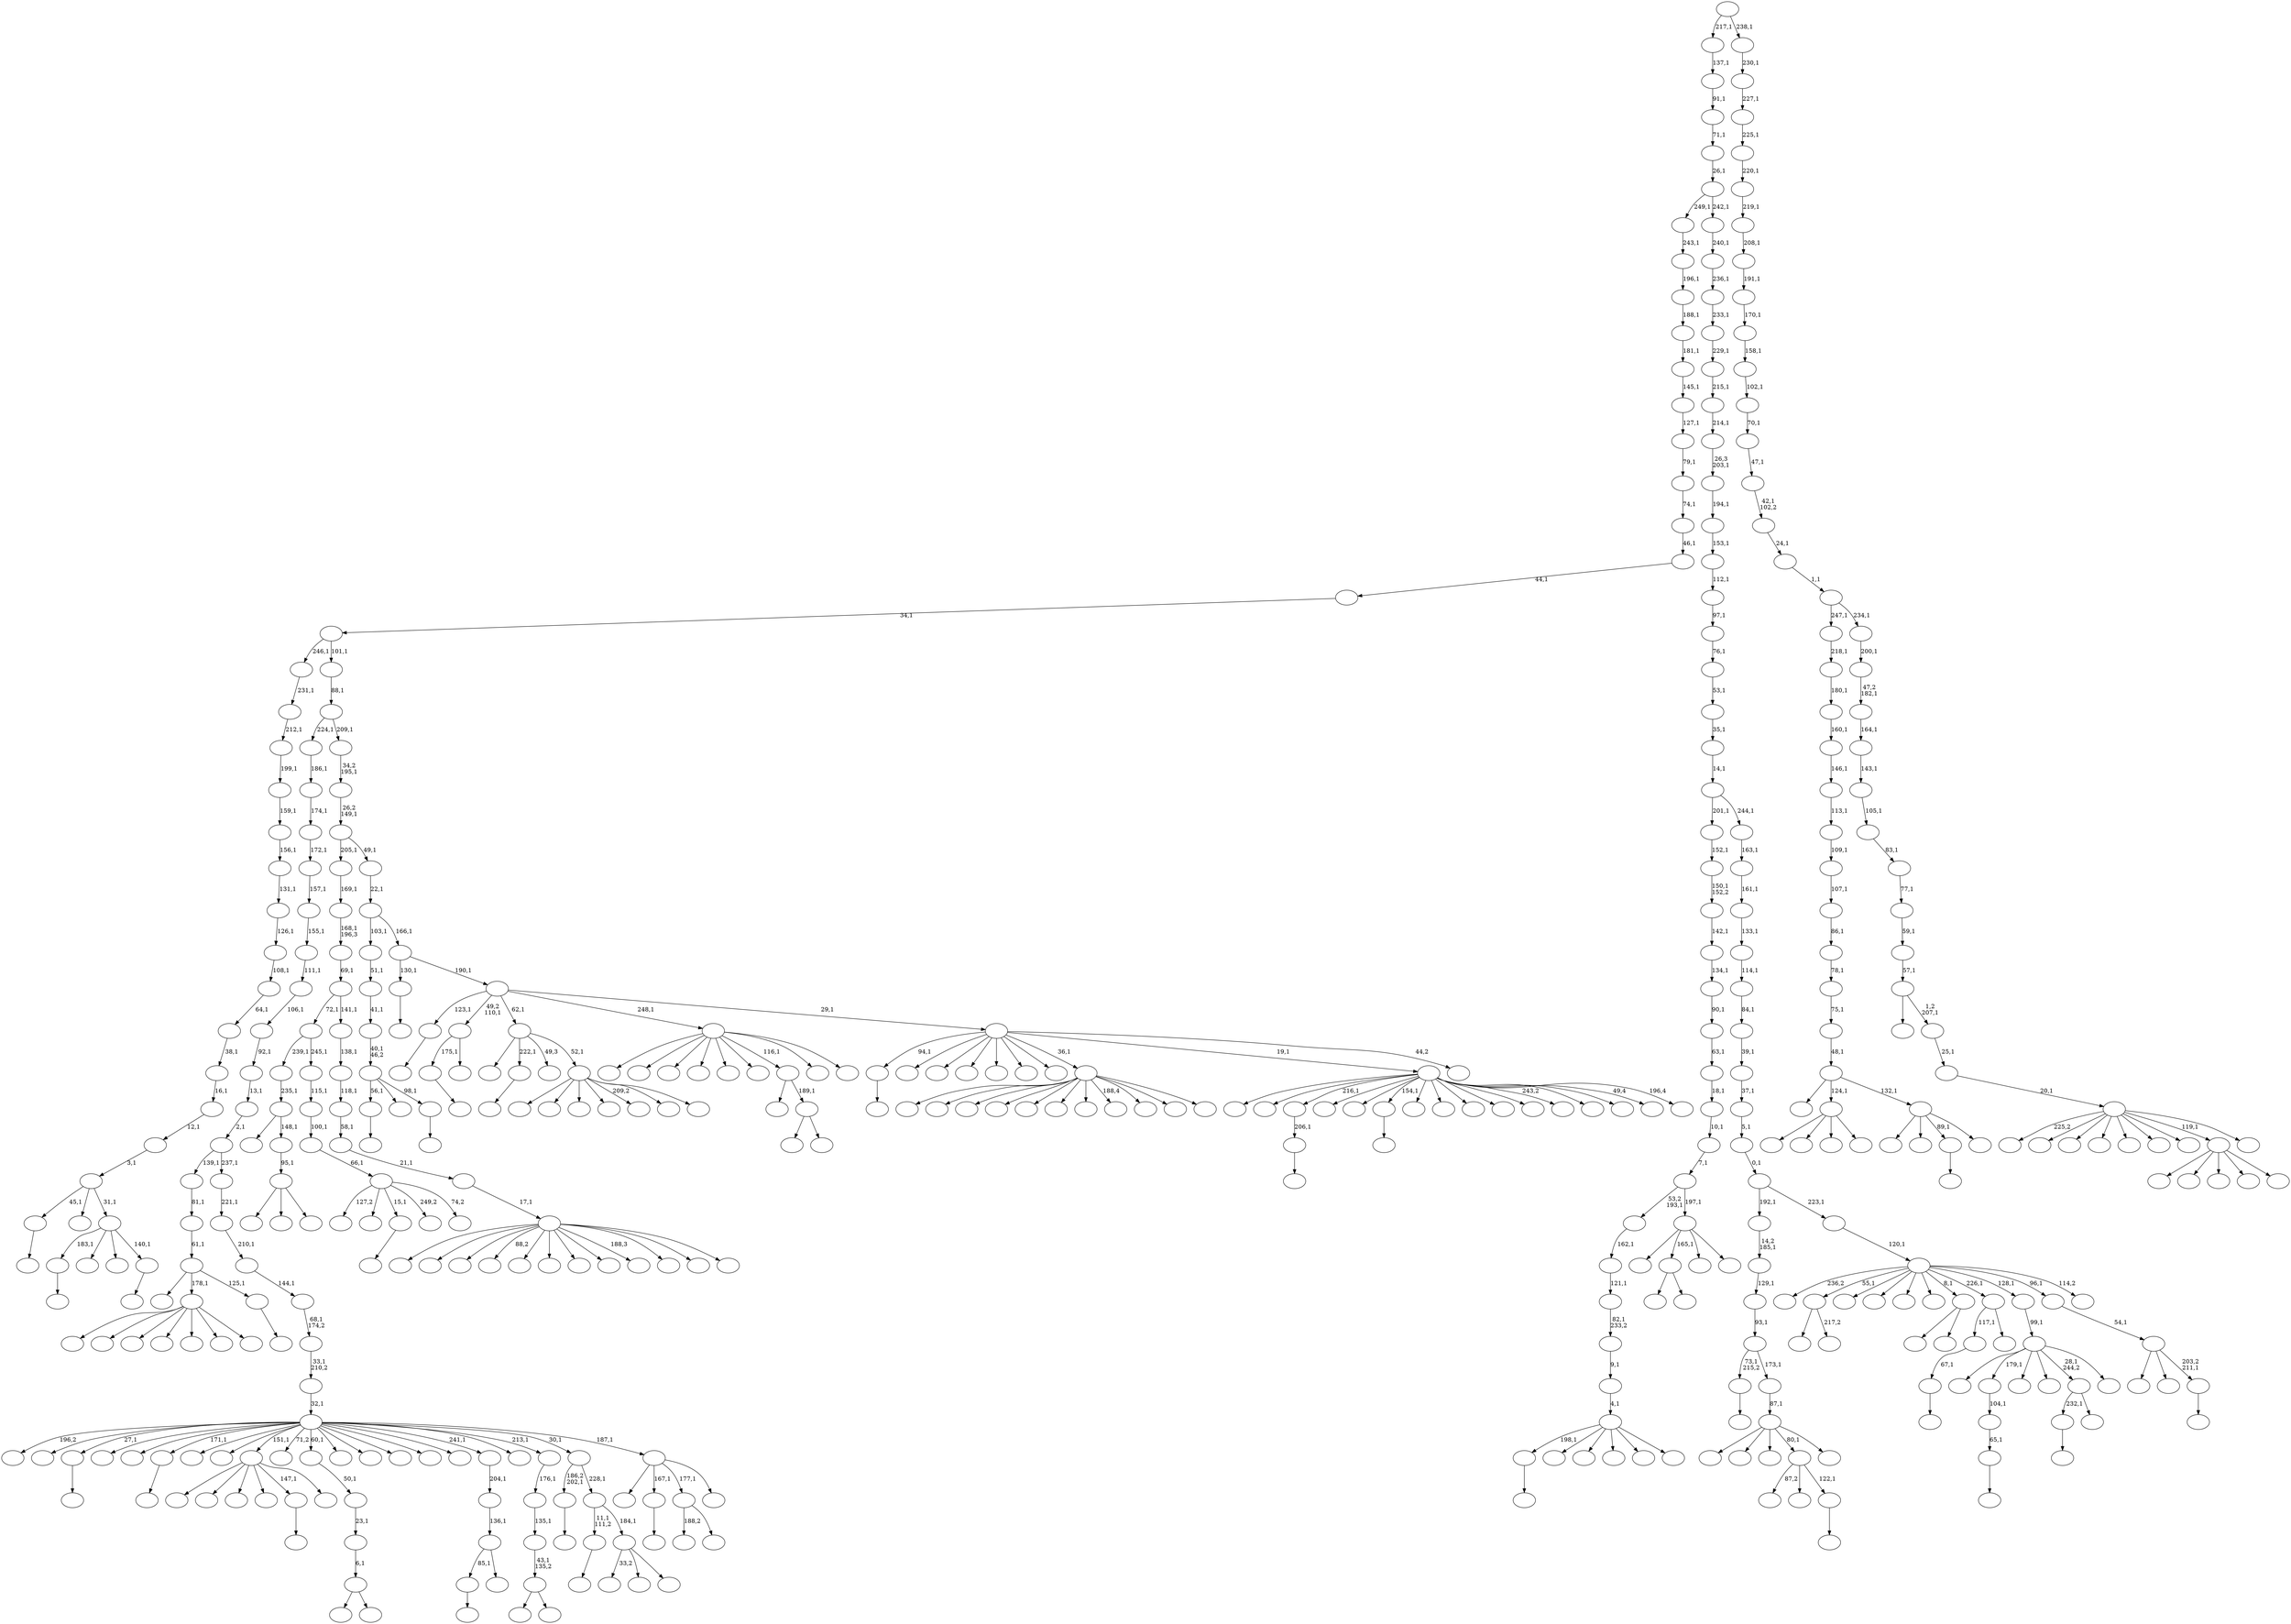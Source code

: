 digraph T {
	450 [label=""]
	449 [label=""]
	448 [label=""]
	447 [label=""]
	446 [label=""]
	445 [label=""]
	444 [label=""]
	443 [label=""]
	442 [label=""]
	441 [label=""]
	440 [label=""]
	439 [label=""]
	438 [label=""]
	437 [label=""]
	436 [label=""]
	435 [label=""]
	434 [label=""]
	433 [label=""]
	432 [label=""]
	431 [label=""]
	430 [label=""]
	429 [label=""]
	428 [label=""]
	427 [label=""]
	426 [label=""]
	425 [label=""]
	424 [label=""]
	423 [label=""]
	422 [label=""]
	421 [label=""]
	420 [label=""]
	419 [label=""]
	418 [label=""]
	417 [label=""]
	416 [label=""]
	415 [label=""]
	414 [label=""]
	413 [label=""]
	412 [label=""]
	411 [label=""]
	410 [label=""]
	409 [label=""]
	408 [label=""]
	407 [label=""]
	406 [label=""]
	405 [label=""]
	404 [label=""]
	403 [label=""]
	402 [label=""]
	401 [label=""]
	400 [label=""]
	399 [label=""]
	398 [label=""]
	397 [label=""]
	396 [label=""]
	395 [label=""]
	394 [label=""]
	393 [label=""]
	392 [label=""]
	391 [label=""]
	390 [label=""]
	389 [label=""]
	388 [label=""]
	387 [label=""]
	386 [label=""]
	385 [label=""]
	384 [label=""]
	383 [label=""]
	382 [label=""]
	381 [label=""]
	380 [label=""]
	379 [label=""]
	378 [label=""]
	377 [label=""]
	376 [label=""]
	375 [label=""]
	374 [label=""]
	373 [label=""]
	372 [label=""]
	371 [label=""]
	370 [label=""]
	369 [label=""]
	368 [label=""]
	367 [label=""]
	366 [label=""]
	365 [label=""]
	364 [label=""]
	363 [label=""]
	362 [label=""]
	361 [label=""]
	360 [label=""]
	359 [label=""]
	358 [label=""]
	357 [label=""]
	356 [label=""]
	355 [label=""]
	354 [label=""]
	353 [label=""]
	352 [label=""]
	351 [label=""]
	350 [label=""]
	349 [label=""]
	348 [label=""]
	347 [label=""]
	346 [label=""]
	345 [label=""]
	344 [label=""]
	343 [label=""]
	342 [label=""]
	341 [label=""]
	340 [label=""]
	339 [label=""]
	338 [label=""]
	337 [label=""]
	336 [label=""]
	335 [label=""]
	334 [label=""]
	333 [label=""]
	332 [label=""]
	331 [label=""]
	330 [label=""]
	329 [label=""]
	328 [label=""]
	327 [label=""]
	326 [label=""]
	325 [label=""]
	324 [label=""]
	323 [label=""]
	322 [label=""]
	321 [label=""]
	320 [label=""]
	319 [label=""]
	318 [label=""]
	317 [label=""]
	316 [label=""]
	315 [label=""]
	314 [label=""]
	313 [label=""]
	312 [label=""]
	311 [label=""]
	310 [label=""]
	309 [label=""]
	308 [label=""]
	307 [label=""]
	306 [label=""]
	305 [label=""]
	304 [label=""]
	303 [label=""]
	302 [label=""]
	301 [label=""]
	300 [label=""]
	299 [label=""]
	298 [label=""]
	297 [label=""]
	296 [label=""]
	295 [label=""]
	294 [label=""]
	293 [label=""]
	292 [label=""]
	291 [label=""]
	290 [label=""]
	289 [label=""]
	288 [label=""]
	287 [label=""]
	286 [label=""]
	285 [label=""]
	284 [label=""]
	283 [label=""]
	282 [label=""]
	281 [label=""]
	280 [label=""]
	279 [label=""]
	278 [label=""]
	277 [label=""]
	276 [label=""]
	275 [label=""]
	274 [label=""]
	273 [label=""]
	272 [label=""]
	271 [label=""]
	270 [label=""]
	269 [label=""]
	268 [label=""]
	267 [label=""]
	266 [label=""]
	265 [label=""]
	264 [label=""]
	263 [label=""]
	262 [label=""]
	261 [label=""]
	260 [label=""]
	259 [label=""]
	258 [label=""]
	257 [label=""]
	256 [label=""]
	255 [label=""]
	254 [label=""]
	253 [label=""]
	252 [label=""]
	251 [label=""]
	250 [label=""]
	249 [label=""]
	248 [label=""]
	247 [label=""]
	246 [label=""]
	245 [label=""]
	244 [label=""]
	243 [label=""]
	242 [label=""]
	241 [label=""]
	240 [label=""]
	239 [label=""]
	238 [label=""]
	237 [label=""]
	236 [label=""]
	235 [label=""]
	234 [label=""]
	233 [label=""]
	232 [label=""]
	231 [label=""]
	230 [label=""]
	229 [label=""]
	228 [label=""]
	227 [label=""]
	226 [label=""]
	225 [label=""]
	224 [label=""]
	223 [label=""]
	222 [label=""]
	221 [label=""]
	220 [label=""]
	219 [label=""]
	218 [label=""]
	217 [label=""]
	216 [label=""]
	215 [label=""]
	214 [label=""]
	213 [label=""]
	212 [label=""]
	211 [label=""]
	210 [label=""]
	209 [label=""]
	208 [label=""]
	207 [label=""]
	206 [label=""]
	205 [label=""]
	204 [label=""]
	203 [label=""]
	202 [label=""]
	201 [label=""]
	200 [label=""]
	199 [label=""]
	198 [label=""]
	197 [label=""]
	196 [label=""]
	195 [label=""]
	194 [label=""]
	193 [label=""]
	192 [label=""]
	191 [label=""]
	190 [label=""]
	189 [label=""]
	188 [label=""]
	187 [label=""]
	186 [label=""]
	185 [label=""]
	184 [label=""]
	183 [label=""]
	182 [label=""]
	181 [label=""]
	180 [label=""]
	179 [label=""]
	178 [label=""]
	177 [label=""]
	176 [label=""]
	175 [label=""]
	174 [label=""]
	173 [label=""]
	172 [label=""]
	171 [label=""]
	170 [label=""]
	169 [label=""]
	168 [label=""]
	167 [label=""]
	166 [label=""]
	165 [label=""]
	164 [label=""]
	163 [label=""]
	162 [label=""]
	161 [label=""]
	160 [label=""]
	159 [label=""]
	158 [label=""]
	157 [label=""]
	156 [label=""]
	155 [label=""]
	154 [label=""]
	153 [label=""]
	152 [label=""]
	151 [label=""]
	150 [label=""]
	149 [label=""]
	148 [label=""]
	147 [label=""]
	146 [label=""]
	145 [label=""]
	144 [label=""]
	143 [label=""]
	142 [label=""]
	141 [label=""]
	140 [label=""]
	139 [label=""]
	138 [label=""]
	137 [label=""]
	136 [label=""]
	135 [label=""]
	134 [label=""]
	133 [label=""]
	132 [label=""]
	131 [label=""]
	130 [label=""]
	129 [label=""]
	128 [label=""]
	127 [label=""]
	126 [label=""]
	125 [label=""]
	124 [label=""]
	123 [label=""]
	122 [label=""]
	121 [label=""]
	120 [label=""]
	119 [label=""]
	118 [label=""]
	117 [label=""]
	116 [label=""]
	115 [label=""]
	114 [label=""]
	113 [label=""]
	112 [label=""]
	111 [label=""]
	110 [label=""]
	109 [label=""]
	108 [label=""]
	107 [label=""]
	106 [label=""]
	105 [label=""]
	104 [label=""]
	103 [label=""]
	102 [label=""]
	101 [label=""]
	100 [label=""]
	99 [label=""]
	98 [label=""]
	97 [label=""]
	96 [label=""]
	95 [label=""]
	94 [label=""]
	93 [label=""]
	92 [label=""]
	91 [label=""]
	90 [label=""]
	89 [label=""]
	88 [label=""]
	87 [label=""]
	86 [label=""]
	85 [label=""]
	84 [label=""]
	83 [label=""]
	82 [label=""]
	81 [label=""]
	80 [label=""]
	79 [label=""]
	78 [label=""]
	77 [label=""]
	76 [label=""]
	75 [label=""]
	74 [label=""]
	73 [label=""]
	72 [label=""]
	71 [label=""]
	70 [label=""]
	69 [label=""]
	68 [label=""]
	67 [label=""]
	66 [label=""]
	65 [label=""]
	64 [label=""]
	63 [label=""]
	62 [label=""]
	61 [label=""]
	60 [label=""]
	59 [label=""]
	58 [label=""]
	57 [label=""]
	56 [label=""]
	55 [label=""]
	54 [label=""]
	53 [label=""]
	52 [label=""]
	51 [label=""]
	50 [label=""]
	49 [label=""]
	48 [label=""]
	47 [label=""]
	46 [label=""]
	45 [label=""]
	44 [label=""]
	43 [label=""]
	42 [label=""]
	41 [label=""]
	40 [label=""]
	39 [label=""]
	38 [label=""]
	37 [label=""]
	36 [label=""]
	35 [label=""]
	34 [label=""]
	33 [label=""]
	32 [label=""]
	31 [label=""]
	30 [label=""]
	29 [label=""]
	28 [label=""]
	27 [label=""]
	26 [label=""]
	25 [label=""]
	24 [label=""]
	23 [label=""]
	22 [label=""]
	21 [label=""]
	20 [label=""]
	19 [label=""]
	18 [label=""]
	17 [label=""]
	16 [label=""]
	15 [label=""]
	14 [label=""]
	13 [label=""]
	12 [label=""]
	11 [label=""]
	10 [label=""]
	9 [label=""]
	8 [label=""]
	7 [label=""]
	6 [label=""]
	5 [label=""]
	4 [label=""]
	3 [label=""]
	2 [label=""]
	1 [label=""]
	0 [label=""]
	449 -> 450 [label=""]
	445 -> 446 [label=""]
	442 -> 443 [label=""]
	440 -> 441 [label=""]
	425 -> 426 [label=""]
	420 -> 421 [label=""]
	417 -> 418 [label=""]
	416 -> 417 [label="65,1"]
	415 -> 416 [label="104,1"]
	412 -> 413 [label=""]
	407 -> 408 [label=""]
	406 -> 407 [label="206,1"]
	397 -> 398 [label=""]
	396 -> 420 [label="56,1"]
	396 -> 401 [label=""]
	396 -> 397 [label="98,1"]
	395 -> 396 [label="40,1\n46,2"]
	394 -> 395 [label="41,1"]
	393 -> 394 [label="51,1"]
	385 -> 386 [label=""]
	378 -> 379 [label=""]
	375 -> 392 [label=""]
	375 -> 376 [label="217,2"]
	368 -> 369 [label=""]
	363 -> 364 [label=""]
	357 -> 358 [label=""]
	339 -> 340 [label=""]
	335 -> 336 [label=""]
	320 -> 321 [label=""]
	317 -> 359 [label=""]
	317 -> 318 [label=""]
	311 -> 312 [label=""]
	306 -> 436 [label=""]
	306 -> 381 [label=""]
	306 -> 341 [label=""]
	306 -> 334 [label=""]
	306 -> 311 [label="147,1"]
	306 -> 307 [label=""]
	302 -> 303 [label=""]
	297 -> 298 [label=""]
	295 -> 423 [label=""]
	295 -> 296 [label=""]
	294 -> 295 [label="6,1"]
	293 -> 294 [label="23,1"]
	292 -> 293 [label="50,1"]
	287 -> 288 [label=""]
	285 -> 428 [label=""]
	285 -> 399 [label=""]
	285 -> 286 [label=""]
	284 -> 285 [label="95,1"]
	283 -> 329 [label=""]
	283 -> 284 [label="148,1"]
	282 -> 283 [label="235,1"]
	280 -> 281 [label=""]
	279 -> 280 [label="67,1"]
	277 -> 371 [label=""]
	277 -> 278 [label=""]
	276 -> 433 [label=""]
	276 -> 277 [label="189,1"]
	270 -> 363 [label="232,1"]
	270 -> 271 [label=""]
	260 -> 404 [label=""]
	260 -> 374 [label=""]
	260 -> 331 [label=""]
	260 -> 322 [label=""]
	260 -> 313 [label=""]
	260 -> 304 [label=""]
	260 -> 301 [label=""]
	260 -> 299 [label="188,4"]
	260 -> 289 [label=""]
	260 -> 262 [label=""]
	260 -> 261 [label=""]
	250 -> 320 [label="175,1"]
	250 -> 251 [label=""]
	248 -> 249 [label=""]
	244 -> 332 [label="127,2"]
	244 -> 330 [label=""]
	244 -> 302 [label="15,1"]
	244 -> 269 [label="249,2"]
	244 -> 245 [label="74,2"]
	243 -> 244 [label="66,1"]
	242 -> 243 [label="100,1"]
	241 -> 242 [label="115,1"]
	240 -> 282 [label="239,1"]
	240 -> 241 [label="245,1"]
	238 -> 412 [label="85,1"]
	238 -> 239 [label=""]
	237 -> 238 [label="136,1"]
	236 -> 237 [label="204,1"]
	233 -> 234 [label=""]
	232 -> 411 [label="87,2"]
	232 -> 373 [label=""]
	232 -> 233 [label="122,1"]
	230 -> 355 [label=""]
	230 -> 231 [label=""]
	226 -> 354 [label="188,2"]
	226 -> 227 [label=""]
	224 -> 445 [label="198,1"]
	224 -> 387 [label=""]
	224 -> 353 [label=""]
	224 -> 352 [label=""]
	224 -> 259 [label=""]
	224 -> 225 [label=""]
	223 -> 224 [label="4,1"]
	222 -> 223 [label="9,1"]
	221 -> 222 [label="82,1\n233,2"]
	220 -> 221 [label="121,1"]
	219 -> 220 [label="162,1"]
	217 -> 427 [label=""]
	217 -> 405 [label=""]
	217 -> 391 [label=""]
	217 -> 338 [label=""]
	217 -> 264 [label=""]
	217 -> 229 [label=""]
	217 -> 218 [label=""]
	209 -> 348 [label=""]
	209 -> 266 [label=""]
	209 -> 214 [label=""]
	209 -> 210 [label=""]
	205 -> 206 [label=""]
	204 -> 357 [label="183,1"]
	204 -> 333 [label=""]
	204 -> 253 [label=""]
	204 -> 205 [label="140,1"]
	203 -> 449 [label="45,1"]
	203 -> 267 [label=""]
	203 -> 204 [label="31,1"]
	202 -> 203 [label="3,1"]
	201 -> 202 [label="12,1"]
	200 -> 201 [label="16,1"]
	199 -> 200 [label="38,1"]
	198 -> 199 [label="64,1"]
	197 -> 198 [label="108,1"]
	196 -> 197 [label="126,1"]
	195 -> 196 [label="131,1"]
	194 -> 195 [label="156,1"]
	193 -> 194 [label="159,1"]
	192 -> 193 [label="199,1"]
	191 -> 192 [label="212,1"]
	190 -> 191 [label="231,1"]
	188 -> 437 [label=""]
	188 -> 347 [label=""]
	188 -> 305 [label=""]
	188 -> 232 [label="80,1"]
	188 -> 189 [label=""]
	187 -> 188 [label="87,1"]
	186 -> 368 [label="73,1\n215,2"]
	186 -> 187 [label="173,1"]
	185 -> 186 [label="93,1"]
	184 -> 185 [label="129,1"]
	183 -> 184 [label="14,2\n185,1"]
	181 -> 410 [label=""]
	181 -> 317 [label="165,1"]
	181 -> 272 [label=""]
	181 -> 182 [label=""]
	180 -> 219 [label="53,2\n193,1"]
	180 -> 181 [label="197,1"]
	179 -> 180 [label="7,1"]
	178 -> 179 [label="10,1"]
	177 -> 178 [label="18,1"]
	176 -> 177 [label="63,1"]
	175 -> 176 [label="90,1"]
	174 -> 175 [label="134,1"]
	173 -> 174 [label="142,1"]
	172 -> 173 [label="150,1\n152,2"]
	171 -> 172 [label="152,1"]
	169 -> 170 [label=""]
	168 -> 372 [label=""]
	168 -> 217 [label="178,1"]
	168 -> 169 [label="125,1"]
	167 -> 168 [label="61,1"]
	166 -> 167 [label="81,1"]
	164 -> 165 [label=""]
	161 -> 431 [label=""]
	161 -> 409 [label=""]
	161 -> 406 [label="216,1"]
	161 -> 403 [label=""]
	161 -> 389 [label=""]
	161 -> 385 [label="154,1"]
	161 -> 383 [label=""]
	161 -> 380 [label=""]
	161 -> 362 [label=""]
	161 -> 356 [label=""]
	161 -> 350 [label=""]
	161 -> 323 [label="243,2"]
	161 -> 258 [label=""]
	161 -> 235 [label=""]
	161 -> 211 [label="49,4"]
	161 -> 162 [label="196,4"]
	159 -> 308 [label=""]
	159 -> 160 [label=""]
	158 -> 159 [label="43,1\n135,2"]
	157 -> 158 [label="135,1"]
	156 -> 157 [label="176,1"]
	152 -> 279 [label="117,1"]
	152 -> 153 [label=""]
	150 -> 419 [label=""]
	150 -> 415 [label="179,1"]
	150 -> 328 [label=""]
	150 -> 309 [label=""]
	150 -> 270 [label="28,1\n244,2"]
	150 -> 151 [label=""]
	149 -> 150 [label="99,1"]
	147 -> 424 [label=""]
	147 -> 414 [label=""]
	147 -> 367 [label=""]
	147 -> 349 [label="88,2"]
	147 -> 346 [label=""]
	147 -> 344 [label=""]
	147 -> 315 [label=""]
	147 -> 290 [label=""]
	147 -> 274 [label="188,3"]
	147 -> 256 [label=""]
	147 -> 213 [label=""]
	147 -> 148 [label=""]
	146 -> 147 [label="17,1"]
	145 -> 146 [label="21,1"]
	144 -> 145 [label="58,1"]
	143 -> 144 [label="118,1"]
	142 -> 143 [label="138,1"]
	141 -> 240 [label="72,1"]
	141 -> 142 [label="141,1"]
	140 -> 141 [label="69,1"]
	139 -> 140 [label="168,1\n196,3"]
	138 -> 139 [label="169,1"]
	136 -> 327 [label="33,2"]
	136 -> 291 [label=""]
	136 -> 137 [label=""]
	135 -> 164 [label="11,1\n111,2"]
	135 -> 136 [label="184,1"]
	134 -> 248 [label="186,2\n202,1"]
	134 -> 135 [label="228,1"]
	132 -> 390 [label=""]
	132 -> 365 [label=""]
	132 -> 339 [label="89,1"]
	132 -> 133 [label=""]
	131 -> 429 [label=""]
	131 -> 209 [label="124,1"]
	131 -> 132 [label="132,1"]
	130 -> 131 [label="48,1"]
	129 -> 130 [label="75,1"]
	128 -> 129 [label="78,1"]
	127 -> 128 [label="86,1"]
	126 -> 127 [label="107,1"]
	125 -> 126 [label="109,1"]
	124 -> 125 [label="113,1"]
	123 -> 124 [label="146,1"]
	122 -> 123 [label="160,1"]
	121 -> 122 [label="180,1"]
	120 -> 121 [label="218,1"]
	118 -> 439 [label=""]
	118 -> 435 [label=""]
	118 -> 246 [label=""]
	118 -> 228 [label=""]
	118 -> 216 [label="209,2"]
	118 -> 215 [label=""]
	118 -> 119 [label=""]
	117 -> 422 [label=""]
	117 -> 378 [label="222,1"]
	117 -> 342 [label="49,3"]
	117 -> 118 [label="52,1"]
	115 -> 444 [label=""]
	115 -> 442 [label="167,1"]
	115 -> 226 [label="177,1"]
	115 -> 116 [label=""]
	114 -> 448 [label="196,2"]
	114 -> 447 [label=""]
	114 -> 440 [label="27,1"]
	114 -> 432 [label=""]
	114 -> 382 [label=""]
	114 -> 335 [label="171,1"]
	114 -> 326 [label=""]
	114 -> 319 [label=""]
	114 -> 306 [label="151,1"]
	114 -> 300 [label="71,2"]
	114 -> 292 [label="60,1"]
	114 -> 268 [label=""]
	114 -> 263 [label=""]
	114 -> 255 [label=""]
	114 -> 254 [label=""]
	114 -> 252 [label=""]
	114 -> 236 [label="241,1"]
	114 -> 163 [label=""]
	114 -> 156 [label="213,1"]
	114 -> 134 [label="30,1"]
	114 -> 115 [label="187,1"]
	113 -> 114 [label="32,1"]
	112 -> 113 [label="33,1\n210,2"]
	111 -> 112 [label="68,1\n174,2"]
	110 -> 111 [label="144,1"]
	109 -> 110 [label="210,1"]
	108 -> 109 [label="221,1"]
	107 -> 166 [label="139,1"]
	107 -> 108 [label="237,1"]
	106 -> 107 [label="2,1"]
	105 -> 106 [label="13,1"]
	104 -> 105 [label="92,1"]
	103 -> 104 [label="106,1"]
	102 -> 103 [label="111,1"]
	101 -> 102 [label="155,1"]
	100 -> 101 [label="157,1"]
	99 -> 100 [label="172,1"]
	98 -> 99 [label="174,1"]
	97 -> 98 [label="186,1"]
	95 -> 96 [label=""]
	94 -> 384 [label=""]
	94 -> 207 [label=""]
	94 -> 95 [label="203,2\n211,1"]
	93 -> 94 [label="54,1"]
	90 -> 438 [label=""]
	90 -> 434 [label=""]
	90 -> 430 [label=""]
	90 -> 366 [label=""]
	90 -> 351 [label=""]
	90 -> 316 [label=""]
	90 -> 276 [label="116,1"]
	90 -> 265 [label=""]
	90 -> 91 [label=""]
	88 -> 425 [label="94,1"]
	88 -> 388 [label=""]
	88 -> 343 [label=""]
	88 -> 325 [label=""]
	88 -> 314 [label=""]
	88 -> 310 [label=""]
	88 -> 275 [label=""]
	88 -> 260 [label="36,1"]
	88 -> 161 [label="19,1"]
	88 -> 89 [label="44,2"]
	87 -> 287 [label="123,1"]
	87 -> 250 [label="49,2\n110,1"]
	87 -> 117 [label="62,1"]
	87 -> 90 [label="248,1"]
	87 -> 88 [label="29,1"]
	86 -> 297 [label="130,1"]
	86 -> 87 [label="190,1"]
	85 -> 393 [label="103,1"]
	85 -> 86 [label="166,1"]
	84 -> 85 [label="22,1"]
	83 -> 138 [label="205,1"]
	83 -> 84 [label="49,1"]
	82 -> 83 [label="26,2\n149,1"]
	81 -> 82 [label="34,2\n195,1"]
	80 -> 97 [label="224,1"]
	80 -> 81 [label="209,1"]
	79 -> 80 [label="88,1"]
	78 -> 190 [label="246,1"]
	78 -> 79 [label="101,1"]
	77 -> 78 [label="34,1"]
	76 -> 77 [label="44,1"]
	75 -> 76 [label="46,1"]
	74 -> 75 [label="74,1"]
	73 -> 74 [label="79,1"]
	72 -> 73 [label="127,1"]
	71 -> 72 [label="145,1"]
	70 -> 71 [label="181,1"]
	69 -> 70 [label="188,1"]
	68 -> 69 [label="196,1"]
	67 -> 68 [label="243,1"]
	65 -> 377 [label=""]
	65 -> 324 [label=""]
	65 -> 273 [label=""]
	65 -> 154 [label=""]
	65 -> 66 [label=""]
	63 -> 400 [label="236,2"]
	63 -> 375 [label="55,1"]
	63 -> 370 [label=""]
	63 -> 337 [label=""]
	63 -> 257 [label=""]
	63 -> 247 [label=""]
	63 -> 230 [label="8,1"]
	63 -> 152 [label="226,1"]
	63 -> 149 [label="128,1"]
	63 -> 93 [label="96,1"]
	63 -> 64 [label="114,2"]
	62 -> 63 [label="120,1"]
	61 -> 183 [label="192,1"]
	61 -> 62 [label="223,1"]
	60 -> 61 [label="0,1"]
	59 -> 60 [label="5,1"]
	58 -> 59 [label="37,1"]
	57 -> 58 [label="39,1"]
	56 -> 57 [label="84,1"]
	55 -> 56 [label="114,1"]
	54 -> 55 [label="133,1"]
	53 -> 54 [label="161,1"]
	52 -> 53 [label="163,1"]
	51 -> 171 [label="201,1"]
	51 -> 52 [label="244,1"]
	50 -> 51 [label="14,1"]
	49 -> 50 [label="35,1"]
	48 -> 49 [label="53,1"]
	47 -> 48 [label="76,1"]
	46 -> 47 [label="97,1"]
	45 -> 46 [label="112,1"]
	44 -> 45 [label="153,1"]
	43 -> 44 [label="194,1"]
	42 -> 43 [label="26,3\n203,1"]
	41 -> 42 [label="214,1"]
	40 -> 41 [label="215,1"]
	39 -> 40 [label="229,1"]
	38 -> 39 [label="233,1"]
	37 -> 38 [label="236,1"]
	36 -> 37 [label="240,1"]
	35 -> 67 [label="249,1"]
	35 -> 36 [label="242,1"]
	34 -> 35 [label="26,1"]
	33 -> 34 [label="71,1"]
	32 -> 33 [label="91,1"]
	31 -> 32 [label="137,1"]
	29 -> 402 [label="225,2"]
	29 -> 361 [label=""]
	29 -> 360 [label=""]
	29 -> 345 [label=""]
	29 -> 208 [label=""]
	29 -> 155 [label=""]
	29 -> 92 [label=""]
	29 -> 65 [label="119,1"]
	29 -> 30 [label=""]
	28 -> 29 [label="20,1"]
	27 -> 28 [label="25,1"]
	26 -> 212 [label=""]
	26 -> 27 [label="1,2\n207,1"]
	25 -> 26 [label="57,1"]
	24 -> 25 [label="59,1"]
	23 -> 24 [label="77,1"]
	22 -> 23 [label="83,1"]
	21 -> 22 [label="105,1"]
	20 -> 21 [label="143,1"]
	19 -> 20 [label="164,1"]
	18 -> 19 [label="47,2\n182,1"]
	17 -> 18 [label="200,1"]
	16 -> 120 [label="247,1"]
	16 -> 17 [label="234,1"]
	15 -> 16 [label="1,1"]
	14 -> 15 [label="24,1"]
	13 -> 14 [label="42,1\n102,2"]
	12 -> 13 [label="47,1"]
	11 -> 12 [label="70,1"]
	10 -> 11 [label="102,1"]
	9 -> 10 [label="158,1"]
	8 -> 9 [label="170,1"]
	7 -> 8 [label="191,1"]
	6 -> 7 [label="208,1"]
	5 -> 6 [label="219,1"]
	4 -> 5 [label="220,1"]
	3 -> 4 [label="225,1"]
	2 -> 3 [label="227,1"]
	1 -> 2 [label="230,1"]
	0 -> 31 [label="217,1"]
	0 -> 1 [label="238,1"]
}
